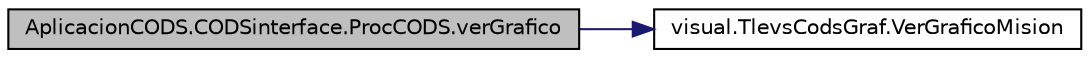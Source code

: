 digraph G
{
  edge [fontname="Helvetica",fontsize="10",labelfontname="Helvetica",labelfontsize="10"];
  node [fontname="Helvetica",fontsize="10",shape=record];
  rankdir="LR";
  Node1 [label="AplicacionCODS.CODSinterface.ProcCODS.verGrafico",height=0.2,width=0.4,color="black", fillcolor="grey75", style="filled" fontcolor="black"];
  Node1 -> Node2 [color="midnightblue",fontsize="10",style="solid",fontname="Helvetica"];
  Node2 [label="visual.TlevsCodsGraf.VerGraficoMision",height=0.2,width=0.4,color="black", fillcolor="white", style="filled",URL="$namespacevisual_1_1_tlevs_cods_graf.html#a7baaf58277c294a608aa1f500005f1c5"];
}
